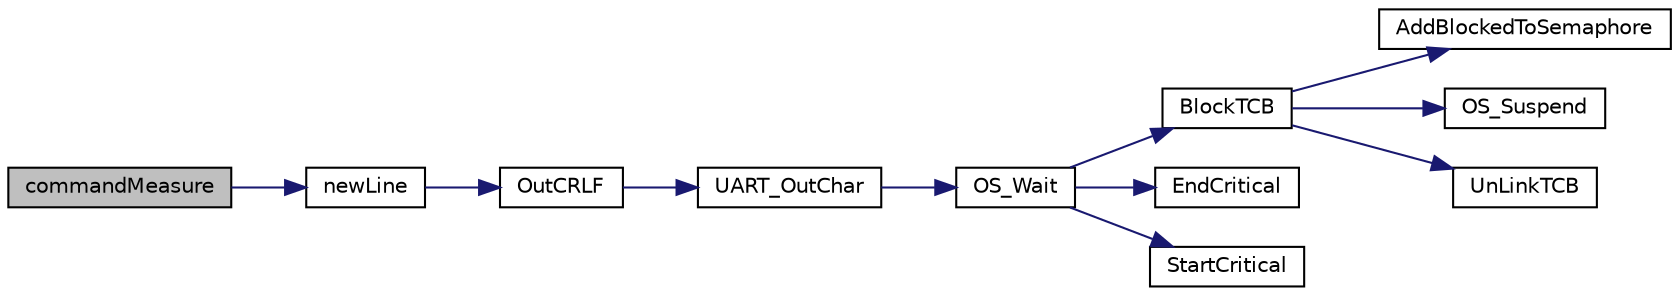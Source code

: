 digraph "commandMeasure"
{
 // LATEX_PDF_SIZE
  edge [fontname="Helvetica",fontsize="10",labelfontname="Helvetica",labelfontsize="10"];
  node [fontname="Helvetica",fontsize="10",shape=record];
  rankdir="LR";
  Node1 [label="commandMeasure",height=0.2,width=0.4,color="black", fillcolor="grey75", style="filled", fontcolor="black",tooltip=" "];
  Node1 -> Node2 [color="midnightblue",fontsize="10",style="solid",fontname="Helvetica"];
  Node2 [label="newLine",height=0.2,width=0.4,color="black", fillcolor="white", style="filled",URL="$_interpreter_8c.html#ac43fd57408ef9782a78ad90b3d466ed6",tooltip=" "];
  Node2 -> Node3 [color="midnightblue",fontsize="10",style="solid",fontname="Helvetica"];
  Node3 [label="OutCRLF",height=0.2,width=0.4,color="black", fillcolor="white", style="filled",URL="$_u_a_r_t0_8c.html#ae57176b8f54ba3f337f15238d7cf8ba6",tooltip=" "];
  Node3 -> Node4 [color="midnightblue",fontsize="10",style="solid",fontname="Helvetica"];
  Node4 [label="UART_OutChar",height=0.2,width=0.4,color="black", fillcolor="white", style="filled",URL="$_u_a_r_t0_8c.html#a4ef2f92682b12a347cf1f81cccda4da7",tooltip=" "];
  Node4 -> Node5 [color="midnightblue",fontsize="10",style="solid",fontname="Helvetica"];
  Node5 [label="OS_Wait",height=0.2,width=0.4,color="black", fillcolor="white", style="filled",URL="$_o_s_8c.html#aad29612829941c857ed685f40e193cd0",tooltip="semaphore value decrement"];
  Node5 -> Node6 [color="midnightblue",fontsize="10",style="solid",fontname="Helvetica"];
  Node6 [label="BlockTCB",height=0.2,width=0.4,color="black", fillcolor="white", style="filled",URL="$_o_s_8c.html#aef10d0f111dd7005eb47910c2c539774",tooltip="Add current TCB to blocked list then yield, ratatatat."];
  Node6 -> Node7 [color="midnightblue",fontsize="10",style="solid",fontname="Helvetica"];
  Node7 [label="AddBlockedToSemaphore",height=0.2,width=0.4,color="black", fillcolor="white", style="filled",URL="$_o_s_8c.html#adf29cacb24e7fe15bc46811f994eaa57",tooltip="Add TCB to blocked Linked list of semaphore."];
  Node6 -> Node8 [color="midnightblue",fontsize="10",style="solid",fontname="Helvetica"];
  Node8 [label="OS_Suspend",height=0.2,width=0.4,color="black", fillcolor="white", style="filled",URL="$_o_s_8c.html#a4e71587568a2a48931a35615cad1b5db",tooltip="This function suspends current thread by forcing context switch call."];
  Node6 -> Node9 [color="midnightblue",fontsize="10",style="solid",fontname="Helvetica"];
  Node9 [label="UnLinkTCB",height=0.2,width=0.4,color="black", fillcolor="white", style="filled",URL="$_o_s_8c.html#aad5d03b551650383d80786160b0c5e37",tooltip="UnLinkTCB Remove thread form Doubly LL of TCB, copy pasta."];
  Node5 -> Node10 [color="midnightblue",fontsize="10",style="solid",fontname="Helvetica"];
  Node10 [label="EndCritical",height=0.2,width=0.4,color="black", fillcolor="white", style="filled",URL="$startup_8h.html#a334154d527e554c179f59f15789a9034",tooltip="End of critical section (ISR = prev ISR) @parameter sr previously saved PSR."];
  Node5 -> Node11 [color="midnightblue",fontsize="10",style="solid",fontname="Helvetica"];
  Node11 [label="StartCritical",height=0.2,width=0.4,color="black", fillcolor="white", style="filled",URL="$startup_8h.html#a2bd85031589c754845b826ef8a50fe15",tooltip="Start Criticat Sections, Disable Global Interrupts."];
}
